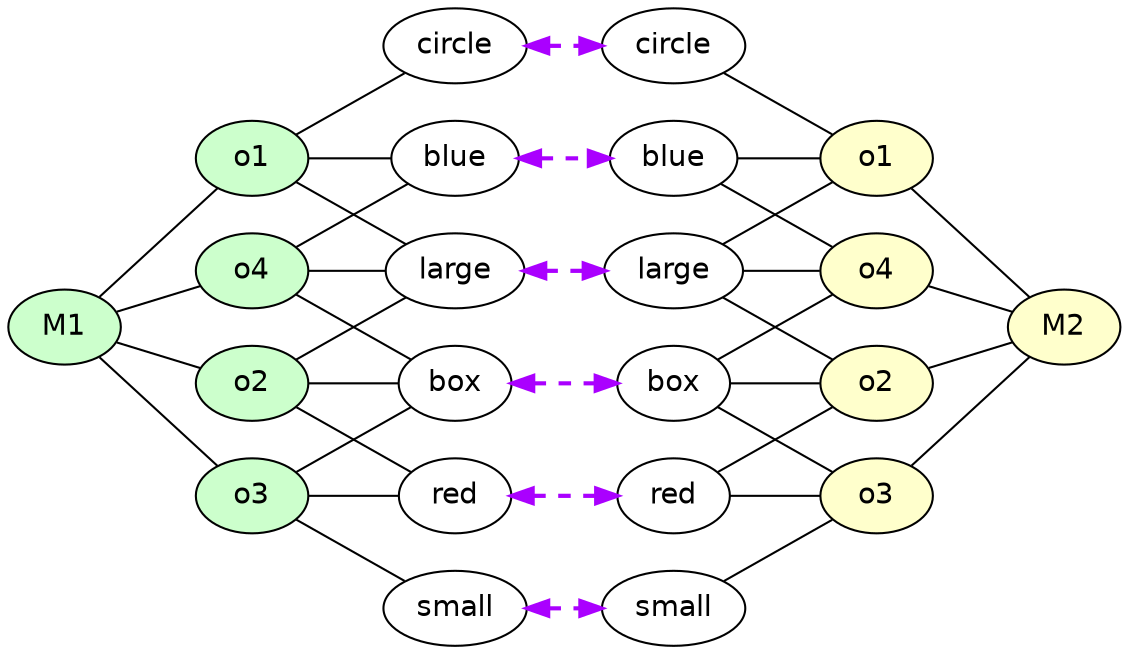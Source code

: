 strict digraph G {
	graph [bb="0,0,523.39,306",
		rankdir=LR
	];
	node [label="\N"];
	M1	 [fillcolor="#CCFFCC",
		fontname=Helvetica,
		height=0.5,
		pos="27,153",
		shape=oval,
		style=filled,
		width=0.75];
	o1_1	 [fillcolor="#CCFFCC",
		fontname=Helvetica,
		height=0.5,
		label=o1,
		pos="117,234",
		shape=oval,
		style=filled,
		width=0.75];
	M1 -> o1_1	 [constraint=true,
		dir=none,
		penwidth=1,
		pos="43.09,167.48 59.371,182.13 84.406,204.67 100.75,219.37"];
	o2_1	 [fillcolor="#CCFFCC",
		fontname=Helvetica,
		height=0.5,
		label=o2,
		pos="117,126",
		shape=oval,
		style=filled,
		width=0.75];
	M1 -> o2_1	 [constraint=true,
		dir=none,
		penwidth=1,
		pos="52.07,145.48 64.657,141.7 79.851,137.14 92.375,133.39"];
	o3_1	 [fillcolor="#CCFFCC",
		fontname=Helvetica,
		height=0.5,
		label=o3,
		pos="117,72",
		shape=oval,
		style=filled,
		width=0.75];
	M1 -> o3_1	 [constraint=true,
		dir=none,
		penwidth=1,
		pos="43.09,138.52 59.371,123.87 84.406,101.33 100.75,86.629"];
	o4_1	 [fillcolor="#CCFFCC",
		fontname=Helvetica,
		height=0.5,
		label=o4,
		pos="117,180",
		shape=oval,
		style=filled,
		width=0.75];
	M1 -> o4_1	 [constraint=true,
		dir=none,
		penwidth=1,
		pos="52.07,160.52 64.657,164.3 79.851,168.86 92.375,172.61"];
	M2	 [fillcolor="#FFFFCC",
		fontname=Helvetica,
		height=0.5,
		pos="496.39,153",
		shape=oval,
		style=filled,
		width=0.75];
	blue_1	 [fontname=Helvetica,
		height=0.5,
		label=blue,
		pos="211.85,234",
		shape=oval,
		width=0.77632];
	o1_1 -> blue_1	 [constraint=true,
		dir=none,
		pos="144.18,234 156.55,234 171.18,234 183.67,234"];
	large_1	 [fontname=Helvetica,
		height=0.5,
		label=large,
		pos="211.85,180",
		shape=oval,
		width=0.86659];
	o1_1 -> large_1	 [constraint=true,
		dir=none,
		pos="137.58,222.28 152.84,213.6 173.62,201.77 189.32,192.83"];
	circle_1	 [fontname=Helvetica,
		height=0.5,
		label=circle,
		pos="211.85,288",
		shape=oval,
		width=0.88464];
	o1_1 -> circle_1	 [constraint=true,
		dir=none,
		pos="137.58,245.72 152.84,254.4 173.62,266.23 189.32,275.17"];
	blue_2	 [fontname=Helvetica,
		height=0.5,
		label=blue,
		pos="311.54,234",
		shape=oval,
		width=0.77632];
	blue_1 -> blue_2	 [color="#AA00FF",
		constraint=true,
		dir=both,
		penwidth=2,
		pos="s,239.88,234 e,283.37,234 250.16,234 257.75,234 265.73,234 273.32,234",
		style=dashed];
	o1_2	 [fillcolor="#FFFFCC",
		fontname=Helvetica,
		height=0.5,
		label=o1,
		pos="406.39,234",
		shape=oval,
		style=filled,
		width=0.75];
	o1_2 -> M2	 [constraint=true,
		dir=none,
		penwidth=1,
		pos="422.48,219.52 438.76,204.87 463.8,182.33 480.13,167.63"];
	blue_2 -> o1_2	 [constraint=true,
		dir=none,
		pos="339.74,234 352.19,234 366.77,234 379.11,234"];
	o4_2	 [fillcolor="#FFFFCC",
		fontname=Helvetica,
		height=0.5,
		label=o4,
		pos="406.39,180",
		shape=oval,
		style=filled,
		width=0.75];
	blue_2 -> o4_2	 [constraint=true,
		dir=none,
		pos="332.59,222.02 348.42,213 369.99,200.72 385.72,191.77"];
	large_2	 [fontname=Helvetica,
		height=0.5,
		label=large,
		pos="311.54,180",
		shape=oval,
		width=0.86659];
	large_1 -> large_2	 [color="#AA00FF",
		constraint=true,
		dir=both,
		penwidth=2,
		pos="s,243.12,180 e,280.04,180 253.35,180 258.79,180 264.37,180 269.81,180",
		style=dashed];
	large_2 -> o1_2	 [constraint=true,
		dir=none,
		pos="334.02,192.8 349.69,201.72 370.43,213.53 385.69,222.22"];
	o2_2	 [fillcolor="#FFFFCC",
		fontname=Helvetica,
		height=0.5,
		label=o2,
		pos="406.39,126",
		shape=oval,
		style=filled,
		width=0.75];
	large_2 -> o2_2	 [constraint=true,
		dir=none,
		pos="334.02,167.2 349.69,158.28 370.43,146.47 385.69,137.78"];
	large_2 -> o4_2	 [constraint=true,
		dir=none,
		pos="342.86,180 354.62,180 367.89,180 379.24,180"];
	circle_2	 [fontname=Helvetica,
		height=0.5,
		label=circle,
		pos="311.54,288",
		shape=oval,
		width=0.88464];
	circle_1 -> circle_2	 [color="#AA00FF",
		constraint=true,
		dir=both,
		penwidth=2,
		pos="s,243.94,288 e,279.51,288 254.1,288 259.15,288 264.31,288 269.36,288",
		style=dashed];
	circle_2 -> o1_2	 [constraint=true,
		dir=none,
		pos="334.02,275.2 349.69,266.28 370.43,254.47 385.69,245.78"];
	o2_1 -> large_1	 [constraint=true,
		dir=none,
		pos="137.58,137.72 152.84,146.4 173.62,158.23 189.32,167.17"];
	red_1	 [fontname=Helvetica,
		height=0.5,
		label=red,
		pos="211.85,72",
		shape=oval,
		width=0.75];
	o2_1 -> red_1	 [constraint=true,
		dir=none,
		pos="137.58,114.28 153.49,105.23 175.41,92.746 191.31,83.694"];
	box_1	 [fontname=Helvetica,
		height=0.5,
		label=box,
		pos="211.85,126",
		shape=oval,
		width=0.75];
	o2_1 -> box_1	 [constraint=true,
		dir=none,
		pos="144.18,126 156.88,126 171.96,126 184.66,126"];
	red_2	 [fontname=Helvetica,
		height=0.5,
		label=red,
		pos="311.54,72",
		shape=oval,
		width=0.75];
	red_1 -> red_2	 [color="#AA00FF",
		constraint=true,
		dir=both,
		penwidth=2,
		pos="s,239.09,72 e,284.33,72 249.4,72 257.47,72 266,72 274.07,72",
		style=dashed];
	o2_2 -> M2	 [constraint=true,
		dir=none,
		penwidth=1,
		pos="431.46,133.52 444.05,137.3 459.24,141.86 471.76,145.61"];
	red_2 -> o2_2	 [constraint=true,
		dir=none,
		pos="332.12,83.717 348.03,92.775 369.95,105.25 385.85,114.31"];
	o3_2	 [fillcolor="#FFFFCC",
		fontname=Helvetica,
		height=0.5,
		label=o3,
		pos="406.39,72",
		shape=oval,
		style=filled,
		width=0.75];
	red_2 -> o3_2	 [constraint=true,
		dir=none,
		pos="338.72,72 351.42,72 366.51,72 379.21,72"];
	box_2	 [fontname=Helvetica,
		height=0.5,
		label=box,
		pos="311.54,126",
		shape=oval,
		width=0.75];
	box_1 -> box_2	 [color="#AA00FF",
		constraint=true,
		dir=both,
		penwidth=2,
		pos="s,239.09,126 e,284.33,126 249.4,126 257.47,126 266,126 274.07,126",
		style=dashed];
	box_2 -> o2_2	 [constraint=true,
		dir=none,
		pos="338.72,126 351.42,126 366.51,126 379.21,126"];
	box_2 -> o3_2	 [constraint=true,
		dir=none,
		pos="332.12,114.28 348.03,105.23 369.95,92.746 385.85,83.694"];
	box_2 -> o4_2	 [constraint=true,
		dir=none,
		pos="332.12,137.72 348.03,146.77 369.95,159.25 385.85,168.31"];
	o3_1 -> red_1	 [constraint=true,
		dir=none,
		pos="144.18,72 156.88,72 171.96,72 184.66,72"];
	o3_1 -> box_1	 [constraint=true,
		dir=none,
		pos="137.58,83.717 153.49,92.775 175.41,105.25 191.31,114.31"];
	small_1	 [fontname=Helvetica,
		height=0.5,
		label=small,
		pos="211.85,18",
		shape=oval,
		width=0.88464];
	o3_1 -> small_1	 [constraint=true,
		dir=none,
		pos="137.58,60.283 152.84,51.597 173.62,39.766 189.32,30.827"];
	o3_2 -> M2	 [constraint=true,
		dir=none,
		penwidth=1,
		pos="422.48,86.481 438.76,101.13 463.8,123.67 480.13,138.37"];
	small_2	 [fontname=Helvetica,
		height=0.5,
		label=small,
		pos="311.54,18",
		shape=oval,
		width=0.88464];
	small_1 -> small_2	 [color="#AA00FF",
		constraint=true,
		dir=both,
		penwidth=2,
		pos="s,243.94,18 e,279.51,18 254.1,18 259.15,18 264.31,18 269.36,18",
		style=dashed];
	small_2 -> o3_2	 [constraint=true,
		dir=none,
		pos="334.02,30.797 349.69,39.717 370.43,51.528 385.69,60.217"];
	o4_1 -> blue_1	 [constraint=true,
		dir=none,
		pos="137.58,191.72 153.27,200.65 174.81,212.91 190.65,221.93"];
	o4_1 -> large_1	 [constraint=true,
		dir=none,
		pos="144.18,180 155.46,180 168.61,180 180.31,180"];
	o4_1 -> box_1	 [constraint=true,
		dir=none,
		pos="137.58,168.28 153.49,159.23 175.41,146.75 191.31,137.69"];
	o4_2 -> M2	 [constraint=true,
		dir=none,
		penwidth=1,
		pos="431.46,172.48 444.05,168.7 459.24,164.14 471.76,160.39"];
}
